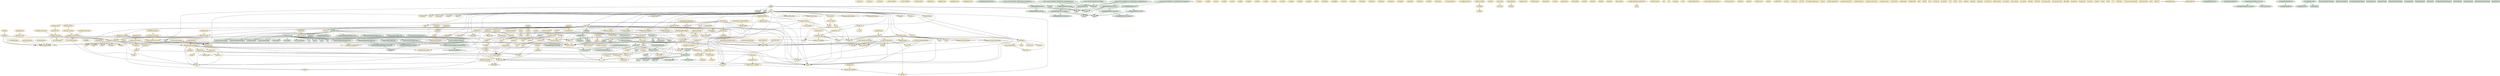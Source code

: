 digraph {
"__bswap_16" [type=functions, language=source, fillcolor="#FFF2CC", style=filled, shape=ellipse];
"__bswap_32" [type=functions, language=source, fillcolor="#FFF2CC", style=filled, shape=ellipse];
"__bswap_64" [type=functions, language=source, fillcolor="#FFF2CC", style=filled, shape=ellipse];
"__uint16_identity" [type=functions, language=source, fillcolor="#FFF2CC", style=filled, shape=ellipse];
"__uint32_identity" [type=functions, language=source, fillcolor="#FFF2CC", style=filled, shape=ellipse];
"__uint64_identity" [type=functions, language=source, fillcolor="#FFF2CC", style=filled, shape=ellipse];
"pgettext_aux" [type=functions, language=source, fillcolor="#FFF2CC", style=filled, shape=ellipse];
"npgettext_aux" [type=functions, language=source, fillcolor="#FFF2CC", style=filled, shape=ellipse];
"dcpgettext_expr" [type=functions, language=source, fillcolor="#FFF2CC", style=filled, shape=ellipse];
"dcnpgettext_expr" [type=functions, language=source, fillcolor="#FFF2CC", style=filled, shape=ellipse];
"__argmatch_die" [type=functions, language=source, fillcolor="#FFF2CC", style=filled, shape=ellipse];
"argmatch" [type=functions, language=source, fillcolor="#FFF2CC", style=filled, shape=ellipse];
"argmatch_exact" [type=functions, language=source, fillcolor="#FFF2CC", style=filled, shape=ellipse];
"argmatch_invalid" [type=functions, language=source, fillcolor="#FFF2CC", style=filled, shape=ellipse];
"argmatch_valid" [type=functions, language=source, fillcolor="#FFF2CC", style=filled, shape=ellipse];
"__xargmatch_internal" [type=functions, language=source, fillcolor="#FFF2CC", style=filled, shape=ellipse];
"argmatch_to_argument" [type=functions, language=source, fillcolor="#FFF2CC", style=filled, shape=ellipse];
"c_isalnum" [type=functions, language=source, fillcolor="#FFF2CC", style=filled, shape=ellipse];
"c_isalpha" [type=functions, language=source, fillcolor="#FFF2CC", style=filled, shape=ellipse];
"c_isascii" [type=functions, language=source, fillcolor="#FFF2CC", style=filled, shape=ellipse];
"c_isblank" [type=functions, language=source, fillcolor="#FFF2CC", style=filled, shape=ellipse];
"c_iscntrl" [type=functions, language=source, fillcolor="#FFF2CC", style=filled, shape=ellipse];
"c_isdigit" [type=functions, language=source, fillcolor="#FFF2CC", style=filled, shape=ellipse];
"c_isgraph" [type=functions, language=source, fillcolor="#FFF2CC", style=filled, shape=ellipse];
"c_islower" [type=functions, language=source, fillcolor="#FFF2CC", style=filled, shape=ellipse];
"c_isprint" [type=functions, language=source, fillcolor="#FFF2CC", style=filled, shape=ellipse];
"c_ispunct" [type=functions, language=source, fillcolor="#FFF2CC", style=filled, shape=ellipse];
"c_isspace" [type=functions, language=source, fillcolor="#FFF2CC", style=filled, shape=ellipse];
"c_isupper" [type=functions, language=source, fillcolor="#FFF2CC", style=filled, shape=ellipse];
"c_isxdigit" [type=functions, language=source, fillcolor="#FFF2CC", style=filled, shape=ellipse];
"c_tolower" [type=functions, language=source, fillcolor="#FFF2CC", style=filled, shape=ellipse];
"c_toupper" [type=functions, language=source, fillcolor="#FFF2CC", style=filled, shape=ellipse];
"c_strcasecmp" [type=functions, language=source, fillcolor="#FFF2CC", style=filled, shape=ellipse];
"mbszero" [type=functions, language=source, fillcolor="#FFF2CC", style=filled, shape=ellipse];
"btoc32" [type=functions, language=source, fillcolor="#FFF2CC", style=filled, shape=ellipse];
"c32isalnum" [type=functions, language=source, fillcolor="#FFF2CC", style=filled, shape=ellipse];
"c32isalpha" [type=functions, language=source, fillcolor="#FFF2CC", style=filled, shape=ellipse];
"c32iscntrl" [type=functions, language=source, fillcolor="#FFF2CC", style=filled, shape=ellipse];
"c32isdigit" [type=functions, language=source, fillcolor="#FFF2CC", style=filled, shape=ellipse];
"c32isgraph" [type=functions, language=source, fillcolor="#FFF2CC", style=filled, shape=ellipse];
"c32islower" [type=functions, language=source, fillcolor="#FFF2CC", style=filled, shape=ellipse];
"c32isprint" [type=functions, language=source, fillcolor="#FFF2CC", style=filled, shape=ellipse];
"c32ispunct" [type=functions, language=source, fillcolor="#FFF2CC", style=filled, shape=ellipse];
"c32isspace" [type=functions, language=source, fillcolor="#FFF2CC", style=filled, shape=ellipse];
"c32isupper" [type=functions, language=source, fillcolor="#FFF2CC", style=filled, shape=ellipse];
"c32isxdigit" [type=functions, language=source, fillcolor="#FFF2CC", style=filled, shape=ellipse];
"c32tolower" [type=functions, language=source, fillcolor="#FFF2CC", style=filled, shape=ellipse];
"c32width" [type=functions, language=source, fillcolor="#FFF2CC", style=filled, shape=ellipse];
"mbsrtoc32s" [type=functions, language=source, fillcolor="#FFF2CC", style=filled, shape=ellipse];
"c32_get_type_test" [type=functions, language=source, fillcolor="#FFF2CC", style=filled, shape=ellipse];
"c32_apply_type_test" [type=functions, language=source, fillcolor="#FFF2CC", style=filled, shape=ellipse];
"c32isblank" [type=functions, language=source, fillcolor="#FFF2CC", style=filled, shape=ellipse];
"close_stream" [type=functions, language=source, fillcolor="#FFF2CC", style=filled, shape=ellipse];
"close_stdout_set_file_name" [type=functions, language=source, fillcolor="#FFF2CC", style=filled, shape=ellipse];
"close_stdout_set_ignore_EPIPE" [type=functions, language=source, fillcolor="#FFF2CC", style=filled, shape=ellipse];
"close_stdout" [type=functions, language=source, fillcolor="#FFF2CC", style=filled, shape=ellipse];
"fdadvise" [type=functions, language=source, fillcolor="#FFF2CC", style=filled, shape=ellipse];
"fpurge" [type=functions, language=source, fillcolor="#FFF2CC", style=filled, shape=ellipse];
"protect_fd" [type=functions, language=source, fillcolor="#FFF2CC", style=filled, shape=ellipse];
"freopen_safer" [type=functions, language=source, fillcolor="#FFF2CC", style=filled, shape=ellipse];
"rpl_fseeko" [type=functions, language=source, fillcolor="#FFF2CC", style=filled, shape=ellipse];
"hard_locale" [type=functions, language=source, fillcolor="#FFF2CC", style=filled, shape=ellipse];
"_gl_alloc_nomem" [type=functions, language=source, fillcolor="#FFF2CC", style=filled, shape=ellipse];
"imalloc" [type=functions, language=source, fillcolor="#FFF2CC", style=filled, shape=ellipse];
"irealloc" [type=functions, language=source, fillcolor="#FFF2CC", style=filled, shape=ellipse];
"icalloc" [type=functions, language=source, fillcolor="#FFF2CC", style=filled, shape=ellipse];
"ireallocarray" [type=functions, language=source, fillcolor="#FFF2CC", style=filled, shape=ellipse];
"xnrealloc" [type=functions, language=source, fillcolor="#FFF2CC", style=filled, shape=ellipse];
"readlinebuffer" [type=functions, language=source, fillcolor="#FFF2CC", style=filled, shape=ellipse];
"readlinebuffer_delim" [type=functions, language=source, fillcolor="#FFF2CC", style=filled, shape=ellipse];
"freebuffer" [type=functions, language=source, fillcolor="#FFF2CC", style=filled, shape=ellipse];
"locale_charset" [type=functions, language=source, fillcolor="#FFF2CC", style=filled, shape=ellipse];
"rpl_mbrtoc32" [type=functions, language=source, fillcolor="#FFF2CC", style=filled, shape=ellipse];
"mcel_err" [type=functions, language=source, fillcolor="#FFF2CC", style=filled, shape=ellipse];
"mcel_cmp" [type=functions, language=source, fillcolor="#FFF2CC", style=filled, shape=ellipse];
"mcel_tocmp" [type=functions, language=source, fillcolor="#FFF2CC", style=filled, shape=ellipse];
"mcel_isbasic" [type=functions, language=source, fillcolor="#FFF2CC", style=filled, shape=ellipse];
"mcel_scant" [type=functions, language=source, fillcolor="#FFF2CC", style=filled, shape=ellipse];
"mcel_scanz" [type=functions, language=source, fillcolor="#FFF2CC", style=filled, shape=ellipse];
"memcasecmp" [type=functions, language=source, fillcolor="#FFF2CC", style=filled, shape=ellipse];
"posix2_version" [type=functions, language=source, fillcolor="#FFF2CC", style=filled, shape=ellipse];
"set_program_name" [type=functions, language=source, fillcolor="#FFF2CC", style=filled, shape=ellipse];
"proper_name_lite" [type=functions, language=source, fillcolor="#FFF2CC", style=filled, shape=ellipse];
"clone_quoting_options" [type=functions, language=source, fillcolor="#FFF2CC", style=filled, shape=ellipse];
"get_quoting_style" [type=functions, language=source, fillcolor="#FFF2CC", style=filled, shape=ellipse];
"set_quoting_style" [type=functions, language=source, fillcolor="#FFF2CC", style=filled, shape=ellipse];
"set_char_quoting" [type=functions, language=source, fillcolor="#FFF2CC", style=filled, shape=ellipse];
"set_quoting_flags" [type=functions, language=source, fillcolor="#FFF2CC", style=filled, shape=ellipse];
"set_custom_quoting" [type=functions, language=source, fillcolor="#FFF2CC", style=filled, shape=ellipse];
"quoting_options_from_style" [type=functions, language=source, fillcolor="#FFF2CC", style=filled, shape=ellipse];
"gettext_quote" [type=functions, language=source, fillcolor="#FFF2CC", style=filled, shape=ellipse];
"quotearg_buffer_restyled" [type=functions, language=source, fillcolor="#FFF2CC", style=filled, shape=ellipse];
"quotearg_buffer" [type=functions, language=source, fillcolor="#FFF2CC", style=filled, shape=ellipse];
"quotearg_alloc" [type=functions, language=source, fillcolor="#FFF2CC", style=filled, shape=ellipse];
"quotearg_alloc_mem" [type=functions, language=source, fillcolor="#FFF2CC", style=filled, shape=ellipse];
"quotearg_free" [type=functions, language=source, fillcolor="#FFF2CC", style=filled, shape=ellipse];
"quotearg_n_options" [type=functions, language=source, fillcolor="#FFF2CC", style=filled, shape=ellipse];
"quotearg_n" [type=functions, language=source, fillcolor="#FFF2CC", style=filled, shape=ellipse];
"quotearg_n_mem" [type=functions, language=source, fillcolor="#FFF2CC", style=filled, shape=ellipse];
"quotearg" [type=functions, language=source, fillcolor="#FFF2CC", style=filled, shape=ellipse];
"quotearg_mem" [type=functions, language=source, fillcolor="#FFF2CC", style=filled, shape=ellipse];
"quotearg_n_style" [type=functions, language=source, fillcolor="#FFF2CC", style=filled, shape=ellipse];
"quotearg_n_style_mem" [type=functions, language=source, fillcolor="#FFF2CC", style=filled, shape=ellipse];
"quotearg_style" [type=functions, language=source, fillcolor="#FFF2CC", style=filled, shape=ellipse];
"quotearg_style_mem" [type=functions, language=source, fillcolor="#FFF2CC", style=filled, shape=ellipse];
"quotearg_char_mem" [type=functions, language=source, fillcolor="#FFF2CC", style=filled, shape=ellipse];
"quotearg_char" [type=functions, language=source, fillcolor="#FFF2CC", style=filled, shape=ellipse];
"quotearg_colon" [type=functions, language=source, fillcolor="#FFF2CC", style=filled, shape=ellipse];
"quotearg_colon_mem" [type=functions, language=source, fillcolor="#FFF2CC", style=filled, shape=ellipse];
"quotearg_n_style_colon" [type=functions, language=source, fillcolor="#FFF2CC", style=filled, shape=ellipse];
"quotearg_n_custom" [type=functions, language=source, fillcolor="#FFF2CC", style=filled, shape=ellipse];
"quotearg_n_custom_mem" [type=functions, language=source, fillcolor="#FFF2CC", style=filled, shape=ellipse];
"quotearg_custom" [type=functions, language=source, fillcolor="#FFF2CC", style=filled, shape=ellipse];
"quotearg_custom_mem" [type=functions, language=source, fillcolor="#FFF2CC", style=filled, shape=ellipse];
"quote_n_mem" [type=functions, language=source, fillcolor="#FFF2CC", style=filled, shape=ellipse];
"quote_mem" [type=functions, language=source, fillcolor="#FFF2CC", style=filled, shape=ellipse];
"quote_n" [type=functions, language=source, fillcolor="#FFF2CC", style=filled, shape=ellipse];
"quote" [type=functions, language=source, fillcolor="#FFF2CC", style=filled, shape=ellipse];
"setlocale_null_unlocked" [type=functions, language=source, fillcolor="#FFF2CC", style=filled, shape=ellipse];
"setlocale_null_r_unlocked" [type=functions, language=source, fillcolor="#FFF2CC", style=filled, shape=ellipse];
"setlocale_null_r" [type=functions, language=source, fillcolor="#FFF2CC", style=filled, shape=ellipse];
"setlocale_null" [type=functions, language=source, fillcolor="#FFF2CC", style=filled, shape=ellipse];
"mcel_ch" [type=functions, language=target, fillcolor="#D5E8D4", style=filled, shape=ellipse];
"mcel_scan" [type=functions, language=target, fillcolor="#D5E8D4", style=filled, shape=ellipse];
"skip_str_matching" [type=functions, language=source, fillcolor="#FFF2CC", style=filled, shape=ellipse];
"initialize_exit_failure" [type=functions, language=source, fillcolor="#FFF2CC", style=filled, shape=ellipse];
"make_timespec" [type=functions, language=source, fillcolor="#FFF2CC", style=filled, shape=ellipse];
"timespec_cmp" [type=functions, language=source, fillcolor="#FFF2CC", style=filled, shape=ellipse];
"timespec_sign" [type=functions, language=source, fillcolor="#FFF2CC", style=filled, shape=ellipse];
"timespectod" [type=functions, language=source, fillcolor="#FFF2CC", style=filled, shape=ellipse];
"to_uchar" [type=functions, language=source, fillcolor="#FFF2CC", style=filled, shape=ellipse];
"select_plural" [type=functions, language=source, fillcolor="#FFF2CC", style=filled, shape=ellipse];
"psame_inode" [type=functions, language=source, fillcolor="#FFF2CC", style=filled, shape=ellipse];
"chownat" [type=functions, language=source, fillcolor="#FFF2CC", style=filled, shape=ellipse];
"lchownat" [type=functions, language=source, fillcolor="#FFF2CC", style=filled, shape=ellipse];
"chmodat" [type=functions, language=source, fillcolor="#FFF2CC", style=filled, shape=ellipse];
"lchmodat" [type=functions, language=source, fillcolor="#FFF2CC", style=filled, shape=ellipse];
"dot_or_dotdot" [type=functions, language=source, fillcolor="#FFF2CC", style=filled, shape=ellipse];
"readdir_ignoring_dot_and_dotdot" [type=functions, language=source, fillcolor="#FFF2CC", style=filled, shape=ellipse];
"directory_status" [type=functions, language=source, fillcolor="#FFF2CC", style=filled, shape=ellipse];
"gcd" [type=functions, language=source, fillcolor="#FFF2CC", style=filled, shape=ellipse];
"lcm" [type=functions, language=source, fillcolor="#FFF2CC", style=filled, shape=ellipse];
"ptr_align" [type=functions, language=source, fillcolor="#FFF2CC", style=filled, shape=ellipse];
"is_nul" [type=functions, language=source, fillcolor="#FFF2CC", style=filled, shape=ellipse];
"emit_stdin_note" [type=functions, language=source, fillcolor="#FFF2CC", style=filled, shape=ellipse];
"emit_mandatory_arg_note" [type=functions, language=source, fillcolor="#FFF2CC", style=filled, shape=ellipse];
"emit_size_note" [type=functions, language=source, fillcolor="#FFF2CC", style=filled, shape=ellipse];
"emit_blocksize_note" [type=functions, language=source, fillcolor="#FFF2CC", style=filled, shape=ellipse];
"emit_update_parameters_note" [type=functions, language=source, fillcolor="#FFF2CC", style=filled, shape=ellipse];
"emit_backup_suffix_note" [type=functions, language=source, fillcolor="#FFF2CC", style=filled, shape=ellipse];
"emit_symlink_recurse_options" [type=functions, language=source, fillcolor="#FFF2CC", style=filled, shape=ellipse];
"emit_exec_status" [type=functions, language=source, fillcolor="#FFF2CC", style=filled, shape=ellipse];
"emit_ancillary_info" [type=functions, language=source, fillcolor="#FFF2CC", style=filled, shape=ellipse];
"timetostr" [type=functions, language=source, fillcolor="#FFF2CC", style=filled, shape=ellipse];
"bad_cast" [type=functions, language=source, fillcolor="#FFF2CC", style=filled, shape=ellipse];
"usable_st_size" [type=functions, language=source, fillcolor="#FFF2CC", style=filled, shape=ellipse];
"write_error" [type=functions, language=source, fillcolor="#FFF2CC", style=filled, shape=ellipse];
"stzncpy" [type=functions, language=source, fillcolor="#FFF2CC", style=filled, shape=ellipse];
"is_ENOTSUP" [type=functions, language=source, fillcolor="#FFF2CC", style=filled, shape=ellipse];
"skip_buf_matching" [type=functions, language=target, fillcolor="#D5E8D4", style=filled, shape=ellipse];
"swap_lines" [type=functions, language=source, fillcolor="#FFF2CC", style=filled, shape=ellipse];
"usage" [type=functions, language=source, fillcolor="#FFF2CC", style=filled, shape=ellipse];
"strict_posix2" [type=functions, language=source, fillcolor="#FFF2CC", style=filled, shape=ellipse];
"size_opt" [type=functions, language=source, fillcolor="#FFF2CC", style=filled, shape=ellipse];
"newline_or_blank" [type=functions, language=source, fillcolor="#FFF2CC", style=filled, shape=ellipse];
"find_field" [type=functions, language=source, fillcolor="#FFF2CC", style=filled, shape=ellipse];
"different" [type=functions, language=source, fillcolor="#FFF2CC", style=filled, shape=ellipse];
"check_file" [type=functions, language=source, fillcolor="#FFF2CC", style=filled, shape=ellipse];
"main_0" [type=functions, language=source, fillcolor="#FFF2CC", style=filled, shape=ellipse];
"version_etc_arn" [type=functions, language=source, fillcolor="#FFF2CC", style=filled, shape=ellipse];
"version_etc_ar" [type=functions, language=source, fillcolor="#FFF2CC", style=filled, shape=ellipse];
"version_etc_va" [type=functions, language=source, fillcolor="#FFF2CC", style=filled, shape=ellipse];
"version_etc" [type=functions, language=source, fillcolor="#FFF2CC", style=filled, shape=ellipse];
"emit_bug_reporting_address" [type=functions, language=source, fillcolor="#FFF2CC", style=filled, shape=ellipse];
"xalloc_die" [type=functions, language=source, fillcolor="#FFF2CC", style=filled, shape=ellipse];
"check_nonnull" [type=functions, language=source, fillcolor="#FFF2CC", style=filled, shape=ellipse];
"xmalloc" [type=functions, language=source, fillcolor="#FFF2CC", style=filled, shape=ellipse];
"ximalloc" [type=functions, language=source, fillcolor="#FFF2CC", style=filled, shape=ellipse];
"xcharalloc" [type=functions, language=source, fillcolor="#FFF2CC", style=filled, shape=ellipse];
"xrealloc" [type=functions, language=source, fillcolor="#FFF2CC", style=filled, shape=ellipse];
"xirealloc" [type=functions, language=source, fillcolor="#FFF2CC", style=filled, shape=ellipse];
"xreallocarray" [type=functions, language=source, fillcolor="#FFF2CC", style=filled, shape=ellipse];
"xireallocarray" [type=functions, language=source, fillcolor="#FFF2CC", style=filled, shape=ellipse];
"xnmalloc" [type=functions, language=source, fillcolor="#FFF2CC", style=filled, shape=ellipse];
"xinmalloc" [type=functions, language=source, fillcolor="#FFF2CC", style=filled, shape=ellipse];
"x2realloc" [type=functions, language=source, fillcolor="#FFF2CC", style=filled, shape=ellipse];
"x2nrealloc" [type=functions, language=source, fillcolor="#FFF2CC", style=filled, shape=ellipse];
"xpalloc" [type=functions, language=source, fillcolor="#FFF2CC", style=filled, shape=ellipse];
"xzalloc" [type=functions, language=source, fillcolor="#FFF2CC", style=filled, shape=ellipse];
"xizalloc" [type=functions, language=source, fillcolor="#FFF2CC", style=filled, shape=ellipse];
"xcalloc" [type=functions, language=source, fillcolor="#FFF2CC", style=filled, shape=ellipse];
"xicalloc" [type=functions, language=source, fillcolor="#FFF2CC", style=filled, shape=ellipse];
"xmemdup" [type=functions, language=source, fillcolor="#FFF2CC", style=filled, shape=ellipse];
"ximemdup" [type=functions, language=source, fillcolor="#FFF2CC", style=filled, shape=ellipse];
"ximemdup0" [type=functions, language=source, fillcolor="#FFF2CC", style=filled, shape=ellipse];
"xstrdup" [type=functions, language=source, fillcolor="#FFF2CC", style=filled, shape=ellipse];
"bkm_scale" [type=functions, language=source, fillcolor="#FFF2CC", style=filled, shape=ellipse];
"bkm_scale_by_power" [type=functions, language=source, fillcolor="#FFF2CC", style=filled, shape=ellipse];
"xstrtoimax" [type=functions, language=source, fillcolor="#FFF2CC", style=filled, shape=ellipse];
"" [type=structs, language=source, fillcolor="#FFF2CC", style=filled, shape=box];
"_G_fpos_t" [type=structs, language=source, fillcolor="#FFF2CC", style=filled, shape=box];
"_G_fpos64_t" [type=structs, language=source, fillcolor="#FFF2CC", style=filled, shape=box];
"_IO_FILE" [type=structs, language=source, fillcolor="#FFF2CC", style=filled, shape=box];
"_IO_cookie_io_functions_t" [type=structs, language=source, fillcolor="#FFF2CC", style=filled, shape=box];
"timeval" [type=structs, language=source, fillcolor="#FFF2CC", style=filled, shape=box];
"timespec" [type=structs, language=source, fillcolor="#FFF2CC", style=filled, shape=box];
"__pthread_internal_list" [type=structs, language=source, fillcolor="#FFF2CC", style=filled, shape=box];
"__pthread_internal_slist" [type=structs, language=source, fillcolor="#FFF2CC", style=filled, shape=box];
"__pthread_mutex_s" [type=structs, language=source, fillcolor="#FFF2CC", style=filled, shape=box];
"__pthread_rwlock_arch_t" [type=structs, language=source, fillcolor="#FFF2CC", style=filled, shape=box];
"__pthread_cond_s" [type=structs, language=source, fillcolor="#FFF2CC", style=filled, shape=box];
"__locale_struct" [type=structs, language=source, fillcolor="#FFF2CC", style=filled, shape=box];
"random_data" [type=structs, language=source, fillcolor="#FFF2CC", style=filled, shape=box];
"drand48_data" [type=structs, language=source, fillcolor="#FFF2CC", style=filled, shape=box];
"flock" [type=structs, language=source, fillcolor="#FFF2CC", style=filled, shape=box];
"flock64" [type=structs, language=source, fillcolor="#FFF2CC", style=filled, shape=box];
"iovec" [type=structs, language=source, fillcolor="#FFF2CC", style=filled, shape=box];
"f_owner_ex" [type=structs, language=source, fillcolor="#FFF2CC", style=filled, shape=box];
"file_handle" [type=structs, language=source, fillcolor="#FFF2CC", style=filled, shape=box];
"stat" [type=structs, language=source, fillcolor="#FFF2CC", style=filled, shape=box];
"stat64" [type=structs, language=source, fillcolor="#FFF2CC", style=filled, shape=box];
"lconv" [type=structs, language=source, fillcolor="#FFF2CC", style=filled, shape=box];
"linebuffer" [type=structs, language=source, fillcolor="#FFF2CC", style=filled, shape=box];
"sigevent" [type=structs, language=source, fillcolor="#FFF2CC", style=filled, shape=box];
"sigaction" [type=structs, language=source, fillcolor="#FFF2CC", style=filled, shape=box];
"sigcontext" [type=structs, language=source, fillcolor="#FFF2CC", style=filled, shape=box];
"_aarch64_ctx" [type=structs, language=source, fillcolor="#FFF2CC", style=filled, shape=box];
"fpsimd_context" [type=structs, language=source, fillcolor="#FFF2CC", style=filled, shape=box];
"esr_context" [type=structs, language=source, fillcolor="#FFF2CC", style=filled, shape=box];
"extra_context" [type=structs, language=source, fillcolor="#FFF2CC", style=filled, shape=box];
"sve_context" [type=structs, language=source, fillcolor="#FFF2CC", style=filled, shape=box];
"timezone" [type=structs, language=source, fillcolor="#FFF2CC", style=filled, shape=box];
"itimerval" [type=structs, language=source, fillcolor="#FFF2CC", style=filled, shape=box];
"user_regs_struct" [type=structs, language=source, fillcolor="#FFF2CC", style=filled, shape=box];
"user_fpsimd_struct" [type=structs, language=source, fillcolor="#FFF2CC", style=filled, shape=box];
"elf_siginfo" [type=structs, language=source, fillcolor="#FFF2CC", style=filled, shape=box];
"elf_prstatus" [type=structs, language=source, fillcolor="#FFF2CC", style=filled, shape=box];
"elf_prpsinfo" [type=structs, language=source, fillcolor="#FFF2CC", style=filled, shape=box];
"ucontext_t" [type=structs, language=source, fillcolor="#FFF2CC", style=filled, shape=box];
"sigstack" [type=structs, language=source, fillcolor="#FFF2CC", style=filled, shape=box];
"quoting_options" [type=structs, language=source, fillcolor="#FFF2CC", style=filled, shape=box];
"slotvec" [type=globals, language=source, fillcolor="#FFF2CC", style=filled, shape=diamond];
"option" [type=structs, language=source, fillcolor="#FFF2CC", style=filled, shape=box];
"timex" [type=structs, language=source, fillcolor="#FFF2CC", style=filled, shape=box];
"tm" [type=structs, language=source, fillcolor="#FFF2CC", style=filled, shape=box];
"itimerspec" [type=structs, language=source, fillcolor="#FFF2CC", style=filled, shape=box];
"__time_t_must_be_integral" [type=structs, language=source, fillcolor="#FFF2CC", style=filled, shape=box];
"statx_timestamp" [type=structs, language=source, fillcolor="#FFF2CC", style=filled, shape=box];
"statx" [type=structs, language=source, fillcolor="#FFF2CC", style=filled, shape=box];
"dirent" [type=structs, language=source, fillcolor="#FFF2CC", style=filled, shape=box];
"dirent64" [type=structs, language=source, fillcolor="#FFF2CC", style=filled, shape=box];
"infomap" [type=structs, language=source, fillcolor="#FFF2CC", style=filled, shape=box];
"argmatch_die" [type=globals, language=source, fillcolor="#FFF2CC", style=filled, shape=diamond];
"file_name" [type=globals, language=source, fillcolor="#FFF2CC", style=filled, shape=diamond];
"ignore_EPIPE" [type=globals, language=source, fillcolor="#FFF2CC", style=filled, shape=diamond];
"exit_failure" [type=globals, language=source, fillcolor="#FFF2CC", style=filled, shape=diamond];
"internal_state" [type=globals, language=source, fillcolor="#FFF2CC", style=filled, shape=diamond];
"program_name" [type=globals, language=source, fillcolor="#FFF2CC", style=filled, shape=diamond];
"quoting_style_args" [type=globals, language=source, fillcolor="#FFF2CC", style=filled, shape=diamond];
"quoting_style_vals" [type=globals, language=source, fillcolor="#FFF2CC", style=filled, shape=diamond];
"default_quoting_options" [type=globals, language=source, fillcolor="#FFF2CC", style=filled, shape=diamond];
"slot0" [type=globals, language=source, fillcolor="#FFF2CC", style=filled, shape=diamond];
"nslots" [type=globals, language=source, fillcolor="#FFF2CC", style=filled, shape=diamond];
"slotvec0" [type=globals, language=source, fillcolor="#FFF2CC", style=filled, shape=diamond];
"quote_quoting_options" [type=globals, language=source, fillcolor="#FFF2CC", style=filled, shape=diamond];
"skip_fields" [type=globals, language=source, fillcolor="#FFF2CC", style=filled, shape=diamond];
"skip_chars" [type=globals, language=source, fillcolor="#FFF2CC", style=filled, shape=diamond];
"check_chars" [type=globals, language=source, fillcolor="#FFF2CC", style=filled, shape=diamond];
"count_occurrences" [type=globals, language=source, fillcolor="#FFF2CC", style=filled, shape=diamond];
"output_unique" [type=globals, language=source, fillcolor="#FFF2CC", style=filled, shape=diamond];
"output_first_repeated" [type=globals, language=source, fillcolor="#FFF2CC", style=filled, shape=diamond];
"output_later_repeated" [type=globals, language=source, fillcolor="#FFF2CC", style=filled, shape=diamond];
"ignore_case" [type=globals, language=source, fillcolor="#FFF2CC", style=filled, shape=diamond];
"delimit_method_string" [type=globals, language=source, fillcolor="#FFF2CC", style=filled, shape=diamond];
"delimit_method_map" [type=globals, language=source, fillcolor="#FFF2CC", style=filled, shape=diamond];
"delimit_groups" [type=globals, language=source, fillcolor="#FFF2CC", style=filled, shape=diamond];
"grouping_method_string" [type=globals, language=source, fillcolor="#FFF2CC", style=filled, shape=diamond];
"grouping_method_map" [type=globals, language=source, fillcolor="#FFF2CC", style=filled, shape=diamond];
"grouping" [type=globals, language=source, fillcolor="#FFF2CC", style=filled, shape=diamond];
"longopts" [type=globals, language=source, fillcolor="#FFF2CC", style=filled, shape=diamond];
"version_etc_copyright" [type=globals, language=source, fillcolor="#FFF2CC", style=filled, shape=diamond];
"Version" [type=globals, language=source, fillcolor="#FFF2CC", style=filled, shape=diamond];
"__BindgenBitfieldUnit::extract_bit" [type=functions, language=target, fillcolor="#D5E8D4", style=filled, shape=ellipse];
"skip_buf_matching_rust" [type=functions, language=target, fillcolor="#D5E8D4", style=filled, shape=ellipse];
"writeline" [type=functions, language=target, fillcolor="#D5E8D4", style=filled, shape=ellipse];
"OutputFirstRepeatedWrapper::get" [type=functions, language=target, fillcolor="#D5E8D4", style=filled, shape=ellipse];
"__BindgenBitfieldUnit::new" [type=functions, language=target, fillcolor="#D5E8D4", style=filled, shape=ellipse];
"__BindgenBitfieldUnit::change_bit" [type=functions, language=target, fillcolor="#D5E8D4", style=filled, shape=ellipse];
"__IncompleteArrayField::fmt" [type=functions, language=target, fillcolor="#D5E8D4", style=filled, shape=ellipse];
"LinebufferWrapper::get_buffer" [type=functions, language=target, fillcolor="#D5E8D4", style=filled, shape=ellipse];
"__BindgenBitfieldUnit::raw_get" [type=functions, language=target, fillcolor="#D5E8D4", style=filled, shape=ellipse];
"__IncompleteArrayField::as_mut_slice" [type=functions, language=target, fillcolor="#D5E8D4", style=filled, shape=ellipse];
"rpl_fclose" [type=functions, language=target, fillcolor="#D5E8D4", style=filled, shape=ellipse];
"__BindgenBitfieldUnit::set_bit" [type=functions, language=target, fillcolor="#D5E8D4", style=filled, shape=ellipse];
"__BindgenBitfieldUnit::raw_set" [type=functions, language=target, fillcolor="#D5E8D4", style=filled, shape=ellipse];
"main" [type=functions, language=target, fillcolor="#D5E8D4", style=filled, shape=ellipse];
"__IncompleteArrayField::new" [type=functions, language=target, fillcolor="#D5E8D4", style=filled, shape=ellipse];
"__BindgenOpaqueArray::default" [type=functions, language=target, fillcolor="#D5E8D4", style=filled, shape=ellipse];
"CountOccurrencesWrapper::get" [type=functions, language=target, fillcolor="#D5E8D4", style=filled, shape=ellipse];
"OutputLaterRepeatedWrapper::new" [type=functions, language=target, fillcolor="#D5E8D4", style=filled, shape=ellipse];
"initbuffer_rust" [type=functions, language=target, fillcolor="#D5E8D4", style=filled, shape=ellipse];
"CountOccurrencesWrapper::new" [type=functions, language=target, fillcolor="#D5E8D4", style=filled, shape=ellipse];
"OutputFirstRepeatedWrapper::new" [type=functions, language=target, fillcolor="#D5E8D4", style=filled, shape=ellipse];
"writeline_rust" [type=functions, language=target, fillcolor="#D5E8D4", style=filled, shape=ellipse];
"QuotingOptions::clone" [type=functions, language=target, fillcolor="#D5E8D4", style=filled, shape=ellipse];
"__IncompleteArrayField::as_slice" [type=functions, language=target, fillcolor="#D5E8D4", style=filled, shape=ellipse];
"__BindgenBitfieldUnit::raw_get_bit" [type=functions, language=target, fillcolor="#D5E8D4", style=filled, shape=ellipse];
"OutputLaterRepeatedWrapper::get_global" [type=functions, language=target, fillcolor="#D5E8D4", style=filled, shape=ellipse];
"__time_t_must_be_integral::set___floating_time_t_unsupported_raw" [type=functions, language=target, fillcolor="#D5E8D4", style=filled, shape=ellipse];
"__time_t_must_be_integral::new_bitfield_1" [type=functions, language=target, fillcolor="#D5E8D4", style=filled, shape=ellipse];
"__BindgenBitfieldUnit::raw_set_bit" [type=functions, language=target, fillcolor="#D5E8D4", style=filled, shape=ellipse];
"OutputUniqueWrapper::new" [type=functions, language=target, fillcolor="#D5E8D4", style=filled, shape=ellipse];
"LinebufferWrapper::new" [type=functions, language=target, fillcolor="#D5E8D4", style=filled, shape=ellipse];
"__IncompleteArrayField::as_mut_ptr" [type=functions, language=target, fillcolor="#D5E8D4", style=filled, shape=ellipse];
"__time_t_must_be_integral::__floating_time_t_unsupported" [type=functions, language=target, fillcolor="#D5E8D4", style=filled, shape=ellipse];
"fadvise" [type=functions, language=target, fillcolor="#D5E8D4", style=filled, shape=ellipse];
"OutputUniqueWrapper::get_global" [type=functions, language=target, fillcolor="#D5E8D4", style=filled, shape=ellipse];
"write_error_rust" [type=functions, language=target, fillcolor="#D5E8D4", style=filled, shape=ellipse];
"__time_t_must_be_integral::set___floating_time_t_unsupported" [type=functions, language=target, fillcolor="#D5E8D4", style=filled, shape=ellipse];
"__BindgenBitfieldUnit::set" [type=functions, language=target, fillcolor="#D5E8D4", style=filled, shape=ellipse];
"initbuffer" [type=functions, language=target, fillcolor="#D5E8D4", style=filled, shape=ellipse];
"mcel_scan_rust" [type=functions, language=target, fillcolor="#D5E8D4", style=filled, shape=ellipse];
"CountOccurrencesWrapper::get_global_value" [type=functions, language=target, fillcolor="#D5E8D4", style=filled, shape=ellipse];
"mcel_ch_rust" [type=functions, language=target, fillcolor="#D5E8D4", style=filled, shape=ellipse];
"__BindgenBitfieldUnit::get" [type=functions, language=target, fillcolor="#D5E8D4", style=filled, shape=ellipse];
"OutputLaterRepeatedWrapper::get" [type=functions, language=target, fillcolor="#D5E8D4", style=filled, shape=ellipse];
"__time_t_must_be_integral::__floating_time_t_unsupported_raw" [type=functions, language=target, fillcolor="#D5E8D4", style=filled, shape=ellipse];
"QuotingStyle::clone" [type=functions, language=target, fillcolor="#D5E8D4", style=filled, shape=ellipse];
"OutputUniqueWrapper::get" [type=functions, language=target, fillcolor="#D5E8D4", style=filled, shape=ellipse];
"__BindgenBitfieldUnit::get_bit" [type=functions, language=target, fillcolor="#D5E8D4", style=filled, shape=ellipse];
"__IncompleteArrayField::as_ptr" [type=functions, language=target, fillcolor="#D5E8D4", style=filled, shape=ellipse];
"QuoteQuotingOptionsWrapper" [type=structs, language=target, fillcolor="#D5E8D4", style=filled, shape=box];
"Linebuffer" [type=structs, language=target, fillcolor="#D5E8D4", style=filled, shape=box];
"DelimitGroupsWrapper" [type=structs, language=target, fillcolor="#D5E8D4", style=filled, shape=box];
"GroupingMethodMapWrapper" [type=structs, language=target, fillcolor="#D5E8D4", style=filled, shape=box];
"GroupingWrapper" [type=structs, language=target, fillcolor="#D5E8D4", style=filled, shape=box];
"QuotingOptions" [type=structs, language=target, fillcolor="#D5E8D4", style=filled, shape=box];
"LongoptsWrapper" [type=structs, language=target, fillcolor="#D5E8D4", style=filled, shape=box];
"DelimitMethodMapWrapper" [type=structs, language=target, fillcolor="#D5E8D4", style=filled, shape=box];
"OutputUniqueWrapper" [type=structs, language=target, fillcolor="#D5E8D4", style=filled, shape=box];
"GroupingMethod" [type=structs, language=target, fillcolor="#D5E8D4", style=filled, shape=box];
"OutputLaterRepeatedWrapper" [type=structs, language=target, fillcolor="#D5E8D4", style=filled, shape=box];
"SkipFieldsWrapper" [type=structs, language=target, fillcolor="#D5E8D4", style=filled, shape=box];
"QuotingStyle" [type=structs, language=target, fillcolor="#D5E8D4", style=filled, shape=box];
"CountOccurrencesWrapper" [type=structs, language=target, fillcolor="#D5E8D4", style=filled, shape=box];
"OutputFirstRepeatedWrapper" [type=structs, language=target, fillcolor="#D5E8D4", style=filled, shape=box];
"GroupingMethodStringWrapper" [type=structs, language=target, fillcolor="#D5E8D4", style=filled, shape=box];
"VersionWrapper" [type=structs, language=target, fillcolor="#D5E8D4", style=filled, shape=box];
"GetoptLongOption" [type=structs, language=target, fillcolor="#D5E8D4", style=filled, shape=box];
"LineBuf" [type=structs, language=target, fillcolor="#D5E8D4", style=filled, shape=box];
"DelimitMethodStringWrapper" [type=structs, language=target, fillcolor="#D5E8D4", style=filled, shape=box];
"LinebufferWrapper" [type=structs, language=target, fillcolor="#D5E8D4", style=filled, shape=box];
"DelimitMethod" [type=structs, language=target, fillcolor="#D5E8D4", style=filled, shape=box];
"COUNT_OCCURRENCES" [type=globals, language=target, fillcolor="#D5E8D4", style=filled, shape=diamond];
"GLOBAL" [type=globals, language=target, fillcolor="#D5E8D4", style=filled, shape=diamond];
"strlen" [type=functions, language=source, fillcolor="#FFF2CC", style=filled, shape=ellipse];
"strncmp" [type=functions, language=source, fillcolor="#FFF2CC", style=filled, shape=ellipse];
"memcmp" [type=functions, language=source, fillcolor="#FFF2CC", style=filled, shape=ellipse];
"strcmp" [type=functions, language=source, fillcolor="#FFF2CC", style=filled, shape=ellipse];
"gettext" [type=functions, language=source, fillcolor="#FFF2CC", style=filled, shape=ellipse];
"error" [type=functions, language=source, fillcolor="#FFF2CC", style=filled, shape=ellipse];
"fputs_unlocked" [type=functions, language=source, fillcolor="#FFF2CC", style=filled, shape=ellipse];
"fprintf" [type=functions, language=source, fillcolor="#FFF2CC", style=filled, shape=ellipse];
"putc_unlocked" [type=functions, language=source, fillcolor="#FFF2CC", style=filled, shape=ellipse];
"stderr" [type=globals, language=source, fillcolor="#FFF2CC", style=filled, shape=diamond];
"iswblank" [type=functions, language=source, fillcolor="#FFF2CC", style=filled, shape=ellipse];
"__fpending" [type=functions, language=source, fillcolor="#FFF2CC", style=filled, shape=ellipse];
"ferror_unlocked" [type=functions, language=source, fillcolor="#FFF2CC", style=filled, shape=ellipse];
"__errno_location" [type=functions, language=source, fillcolor="#FFF2CC", style=filled, shape=ellipse];
"_exit" [type=functions, language=source, fillcolor="#FFF2CC", style=filled, shape=ellipse];
"stdout" [type=globals, language=source, fillcolor="#FFF2CC", style=filled, shape=diamond];
"posix_fadvise" [type=functions, language=source, fillcolor="#FFF2CC", style=filled, shape=ellipse];
"__fpurge" [type=functions, language=source, fillcolor="#FFF2CC", style=filled, shape=ellipse];
"open" [type=functions, language=source, fillcolor="#FFF2CC", style=filled, shape=ellipse];
"close" [type=functions, language=source, fillcolor="#FFF2CC", style=filled, shape=ellipse];
"fileno" [type=functions, language=source, fillcolor="#FFF2CC", style=filled, shape=ellipse];
"dup2" [type=functions, language=source, fillcolor="#FFF2CC", style=filled, shape=ellipse];
"freopen" [type=functions, language=source, fillcolor="#FFF2CC", style=filled, shape=ellipse];
"lseek" [type=functions, language=source, fillcolor="#FFF2CC", style=filled, shape=ellipse];
"fseeko" [type=functions, language=source, fillcolor="#FFF2CC", style=filled, shape=ellipse];
"malloc" [type=functions, language=source, fillcolor="#FFF2CC", style=filled, shape=ellipse];
"realloc" [type=functions, language=source, fillcolor="#FFF2CC", style=filled, shape=ellipse];
"calloc" [type=functions, language=source, fillcolor="#FFF2CC", style=filled, shape=ellipse];
"reallocarray" [type=functions, language=source, fillcolor="#FFF2CC", style=filled, shape=ellipse];
"feof_unlocked" [type=functions, language=source, fillcolor="#FFF2CC", style=filled, shape=ellipse];
"getc_unlocked" [type=functions, language=source, fillcolor="#FFF2CC", style=filled, shape=ellipse];
"free" [type=functions, language=source, fillcolor="#FFF2CC", style=filled, shape=ellipse];
"nl_langinfo" [type=functions, language=source, fillcolor="#FFF2CC", style=filled, shape=ellipse];
"mbrtoc32" [type=functions, language=source, fillcolor="#FFF2CC", style=filled, shape=ellipse];
"mbsinit" [type=functions, language=source, fillcolor="#FFF2CC", style=filled, shape=ellipse];
"abort" [type=functions, language=source, fillcolor="#FFF2CC", style=filled, shape=ellipse];
"toupper" [type=functions, language=source, fillcolor="#FFF2CC", style=filled, shape=ellipse];
"getenv" [type=functions, language=source, fillcolor="#FFF2CC", style=filled, shape=ellipse];
"strtol" [type=functions, language=source, fillcolor="#FFF2CC", style=filled, shape=ellipse];
"fputs" [type=functions, language=source, fillcolor="#FFF2CC", style=filled, shape=ellipse];
"strrchr" [type=functions, language=source, fillcolor="#FFF2CC", style=filled, shape=ellipse];
"program_invocation_name" [type=globals, language=source, fillcolor="#FFF2CC", style=filled, shape=diamond];
"program_invocation_short_name" [type=globals, language=source, fillcolor="#FFF2CC", style=filled, shape=diamond];
"__ctype_get_mb_cur_max" [type=functions, language=source, fillcolor="#FFF2CC", style=filled, shape=ellipse];
"__ctype_b_loc" [type=functions, language=source, fillcolor="#FFF2CC", style=filled, shape=ellipse];
"setlocale" [type=functions, language=source, fillcolor="#FFF2CC", style=filled, shape=ellipse];
"printf" [type=functions, language=source, fillcolor="#FFF2CC", style=filled, shape=ellipse];
"fflush_unlocked" [type=functions, language=source, fillcolor="#FFF2CC", style=filled, shape=ellipse];
"clearerr_unlocked" [type=functions, language=source, fillcolor="#FFF2CC", style=filled, shape=ellipse];
"exit" [type=functions, language=source, fillcolor="#FFF2CC", style=filled, shape=ellipse];
"putchar_unlocked" [type=functions, language=source, fillcolor="#FFF2CC", style=filled, shape=ellipse];
"fwrite_unlocked" [type=functions, language=source, fillcolor="#FFF2CC", style=filled, shape=ellipse];
"stdin" [type=globals, language=source, fillcolor="#FFF2CC", style=filled, shape=diamond];
"bindtextdomain" [type=functions, language=source, fillcolor="#FFF2CC", style=filled, shape=ellipse];
"textdomain" [type=functions, language=source, fillcolor="#FFF2CC", style=filled, shape=ellipse];
"atexit" [type=functions, language=source, fillcolor="#FFF2CC", style=filled, shape=ellipse];
"getopt_long" [type=functions, language=source, fillcolor="#FFF2CC", style=filled, shape=ellipse];
"optarg" [type=globals, language=source, fillcolor="#FFF2CC", style=filled, shape=diamond];
"optind" [type=globals, language=source, fillcolor="#FFF2CC", style=filled, shape=diamond];
"__va_list" [type=structs, language=source, fillcolor="#FFF2CC", style=filled, shape=box];
"__assert_fail" [type=functions, language=source, fillcolor="#FFF2CC", style=filled, shape=ellipse];
"strtoimax" [type=functions, language=source, fillcolor="#FFF2CC", style=filled, shape=ellipse];
"strchr" [type=functions, language=source, fillcolor="#FFF2CC", style=filled, shape=ellipse];
"from_raw_parts" [type=functions, language=target, fillcolor="#D5E8D4", style=filled, shape=ellipse];
"mcel_t" [type=structs, language=target, fillcolor="#D5E8D4", style=filled, shape=box];
"from" [type=functions, language=target, fillcolor="#D5E8D4", style=filled, shape=ellipse];
"into_iter" [type=functions, language=target, fillcolor="#D5E8D4", style=filled, shape=ellipse];
"panic" [type=functions, language=target, fillcolor="#D5E8D4", style=filled, shape=ellipse];
"next" [type=functions, language=target, fillcolor="#D5E8D4", style=filled, shape=ellipse];
"size_of" [type=functions, language=target, fillcolor="#D5E8D4", style=filled, shape=ellipse];
"from_raw_parts_mut" [type=functions, language=target, fillcolor="#D5E8D4", style=filled, shape=ellipse];
"fclose" [type=functions, language=target, fillcolor="#D5E8D4", style=filled, shape=ellipse];
"dup" [type=functions, language=target, fillcolor="#D5E8D4", style=filled, shape=ellipse];
"from_raw_fd" [type=functions, language=target, fillcolor="#D5E8D4", style=filled, shape=ellipse];
"new" [type=functions, language=target, fillcolor="#D5E8D4", style=filled, shape=ellipse];
"null_mut" [type=functions, language=target, fillcolor="#D5E8D4", style=filled, shape=ellipse];
"args" [type=functions, language=target, fillcolor="#D5E8D4", style=filled, shape=ellipse];
"__IncompleteArrayField" [type=functions, language=target, fillcolor="#D5E8D4", style=filled, shape=ellipse];
"default" [type=functions, language=target, fillcolor="#D5E8D4", style=filled, shape=ellipse];
"write_bytes" [type=functions, language=target, fillcolor="#D5E8D4", style=filled, shape=ellipse];
"from_residual" [type=functions, language=target, fillcolor="#D5E8D4", style=filled, shape=ellipse];
"new_display" [type=functions, language=target, fillcolor="#D5E8D4", style=filled, shape=ellipse];
"new_v1_formatted" [type=functions, language=target, fillcolor="#D5E8D4", style=filled, shape=ellipse];
"Is" [type=functions, language=target, fillcolor="#D5E8D4", style=filled, shape=ellipse];
"branch" [type=functions, language=target, fillcolor="#D5E8D4", style=filled, shape=ellipse];
"_print" [type=functions, language=target, fillcolor="#D5E8D4", style=filled, shape=ellipse];
"Ok" [type=functions, language=target, fillcolor="#D5E8D4", style=filled, shape=ellipse];
"transmute" [type=functions, language=target, fillcolor="#D5E8D4", style=filled, shape=ellipse];
"__BindgenBitfieldUnit" [type=structs, language=target, fillcolor="#D5E8D4", style=filled, shape=box];
"new_const" [type=functions, language=target, fillcolor="#D5E8D4", style=filled, shape=ellipse];
"_eprint" [type=functions, language=target, fillcolor="#D5E8D4", style=filled, shape=ellipse];
"zeroed" [type=functions, language=target, fillcolor="#D5E8D4", style=filled, shape=ellipse];
"panic_fmt" [type=functions, language=target, fillcolor="#D5E8D4", style=filled, shape=ellipse];
"MCEL_CHAR_MAX" [type=globals, language=target, fillcolor="#D5E8D4", style=filled, shape=diamond];
"MCEL_LEN_MAX" [type=globals, language=target, fillcolor="#D5E8D4", style=filled, shape=diamond];
"__argmatch_die" -> "usage";
"argmatch" -> "strlen";
"argmatch" -> "strncmp";
"argmatch" -> "memcmp";
"argmatch_exact" -> "strcmp";
"argmatch_invalid" -> "gettext";
"argmatch_invalid" -> "quotearg_n_style";
"argmatch_invalid" -> "quote_n";
"argmatch_invalid" -> "error";
"argmatch_valid" -> "gettext";
"argmatch_valid" -> "fputs_unlocked";
"argmatch_valid" -> "memcmp";
"argmatch_valid" -> "quote";
"argmatch_valid" -> "fprintf";
"argmatch_valid" -> "putc_unlocked";
"argmatch_valid" -> "stderr";
"__xargmatch_internal" -> "argmatch";
"__xargmatch_internal" -> "argmatch_exact";
"__xargmatch_internal" -> "argmatch_invalid";
"__xargmatch_internal" -> "argmatch_valid";
"argmatch_to_argument" -> "memcmp";
"c_strcasecmp" -> "c_tolower";
"mbszero" -> "";
"c32isblank" -> "iswblank";
"close_stream" -> "__fpending";
"close_stream" -> "ferror_unlocked";
"close_stream" -> "rpl_fclose";
"close_stream" -> "__errno_location";
"close_stdout_set_file_name" -> "file_name";
"close_stdout_set_ignore_EPIPE" -> "ignore_EPIPE";
"close_stdout" -> "close_stream";
"close_stdout" -> "__errno_location";
"close_stdout" -> "gettext";
"close_stdout" -> "quotearg_colon";
"close_stdout" -> "error";
"close_stdout" -> "_exit";
"close_stdout" -> "stderr";
"close_stdout" -> "exit_failure";
"close_stdout" -> "file_name";
"close_stdout" -> "ignore_EPIPE";
"close_stdout" -> "stdout";
"fdadvise" -> "posix_fadvise";
"fpurge" -> "__fpurge";
"protect_fd" -> "open";
"protect_fd" -> "close";
"protect_fd" -> "__errno_location";
"freopen_safer" -> "fileno";
"freopen_safer" -> "dup2";
"freopen_safer" -> "protect_fd";
"freopen_safer" -> "freopen";
"freopen_safer" -> "__errno_location";
"freopen_safer" -> "close";
"rpl_fseeko" -> "fileno";
"rpl_fseeko" -> "lseek";
"rpl_fseeko" -> "fseeko";
"hard_locale" -> "setlocale_null_r";
"hard_locale" -> "strcmp";
"_gl_alloc_nomem" -> "__errno_location";
"imalloc" -> "malloc";
"imalloc" -> "_gl_alloc_nomem";
"irealloc" -> "realloc";
"irealloc" -> "_gl_alloc_nomem";
"icalloc" -> "_gl_alloc_nomem";
"icalloc" -> "calloc";
"ireallocarray" -> "reallocarray";
"ireallocarray" -> "_gl_alloc_nomem";
"readlinebuffer" -> "readlinebuffer_delim";
"readlinebuffer_delim" -> "feof_unlocked";
"readlinebuffer_delim" -> "getc_unlocked";
"readlinebuffer_delim" -> "ferror_unlocked";
"readlinebuffer_delim" -> "xpalloc";
"freebuffer" -> "free";
"locale_charset" -> "nl_langinfo";
"rpl_mbrtoc32" -> "mbrtoc32";
"rpl_mbrtoc32" -> "mbsinit";
"rpl_mbrtoc32" -> "mbszero";
"rpl_mbrtoc32" -> "abort";
"rpl_mbrtoc32" -> "hard_locale";
"rpl_mbrtoc32" -> "internal_state";
"mcel_err" -> "";
"mcel_tocmp" -> "mcel_cmp";
"mcel_scant" -> "mcel_isbasic";
"mcel_scant" -> "mcel_ch";
"mcel_scant" -> "mcel_scan";
"mcel_scanz" -> "mcel_scant";
"memcasecmp" -> "toupper";
"posix2_version" -> "getenv";
"posix2_version" -> "strtol";
"set_program_name" -> "fputs";
"set_program_name" -> "abort";
"set_program_name" -> "strrchr";
"set_program_name" -> "strncmp";
"set_program_name" -> "program_invocation_name";
"set_program_name" -> "program_name";
"set_program_name" -> "program_invocation_short_name";
"set_program_name" -> "stderr";
"proper_name_lite" -> "gettext";
"proper_name_lite" -> "locale_charset";
"proper_name_lite" -> "c_strcasecmp";
"clone_quoting_options" -> "__errno_location";
"clone_quoting_options" -> "xmemdup";
"clone_quoting_options" -> "default_quoting_options";
"clone_quoting_options" -> "quoting_options";
"get_quoting_style" -> "default_quoting_options";
"set_quoting_style" -> "default_quoting_options";
"set_char_quoting" -> "default_quoting_options";
"set_quoting_flags" -> "default_quoting_options";
"set_custom_quoting" -> "abort";
"set_custom_quoting" -> "default_quoting_options";
"quoting_options_from_style" -> "abort";
"quoting_options_from_style" -> "quoting_options";
"gettext_quote" -> "gettext";
"gettext_quote" -> "locale_charset";
"gettext_quote" -> "c_strcasecmp";
"quotearg_buffer_restyled" -> "__ctype_get_mb_cur_max";
"quotearg_buffer_restyled" -> "gettext_quote";
"quotearg_buffer_restyled" -> "strlen";
"quotearg_buffer_restyled" -> "abort";
"quotearg_buffer_restyled" -> "memcmp";
"quotearg_buffer_restyled" -> "__ctype_b_loc";
"quotearg_buffer_restyled" -> "mbszero";
"quotearg_buffer_restyled" -> "rpl_mbrtoc32";
"quotearg_buffer_restyled" -> "c32isprint";
"quotearg_buffer_restyled" -> "quotearg_buffer_restyled";
"quotearg_buffer_restyled" -> "";
"quotearg_buffer" -> "__errno_location";
"quotearg_buffer" -> "quotearg_buffer_restyled";
"quotearg_buffer" -> "default_quoting_options";
"quotearg_buffer" -> "quoting_options";
"quotearg_alloc" -> "quotearg_alloc_mem";
"quotearg_alloc_mem" -> "__errno_location";
"quotearg_alloc_mem" -> "quotearg_buffer_restyled";
"quotearg_alloc_mem" -> "xcharalloc";
"quotearg_alloc_mem" -> "default_quoting_options";
"quotearg_alloc_mem" -> "quoting_options";
"quotearg_free" -> "free";
"quotearg_free" -> "slotvec0";
"quotearg_free" -> "slot0";
"quotearg_free" -> "nslots";
"quotearg_free" -> "slotvec";
"quotearg_n_options" -> "__errno_location";
"quotearg_n_options" -> "abort";
"quotearg_n_options" -> "xpalloc";
"quotearg_n_options" -> "quotearg_buffer_restyled";
"quotearg_n_options" -> "free";
"quotearg_n_options" -> "xcharalloc";
"quotearg_n_options" -> "slot0";
"quotearg_n_options" -> "slotvec0";
"quotearg_n_options" -> "nslots";
"quotearg_n_options" -> "slotvec";
"quotearg_n" -> "quotearg_n_options";
"quotearg_n" -> "default_quoting_options";
"quotearg_n_mem" -> "quotearg_n_options";
"quotearg_n_mem" -> "default_quoting_options";
"quotearg" -> "quotearg_n";
"quotearg_mem" -> "quotearg_n_mem";
"quotearg_n_style" -> "quoting_options_from_style";
"quotearg_n_style" -> "quotearg_n_options";
"quotearg_n_style" -> "quoting_options";
"quotearg_n_style_mem" -> "quoting_options_from_style";
"quotearg_n_style_mem" -> "quotearg_n_options";
"quotearg_n_style_mem" -> "quoting_options";
"quotearg_style" -> "quotearg_n_style";
"quotearg_style_mem" -> "quotearg_n_style_mem";
"quotearg_char_mem" -> "set_char_quoting";
"quotearg_char_mem" -> "quotearg_n_options";
"quotearg_char_mem" -> "default_quoting_options";
"quotearg_char_mem" -> "quoting_options";
"quotearg_char" -> "quotearg_char_mem";
"quotearg_colon" -> "quotearg_char";
"quotearg_colon_mem" -> "quotearg_char_mem";
"quotearg_n_style_colon" -> "quoting_options_from_style";
"quotearg_n_style_colon" -> "set_char_quoting";
"quotearg_n_style_colon" -> "quotearg_n_options";
"quotearg_n_style_colon" -> "quoting_options";
"quotearg_n_custom" -> "quotearg_n_custom_mem";
"quotearg_n_custom_mem" -> "set_custom_quoting";
"quotearg_n_custom_mem" -> "quotearg_n_options";
"quotearg_n_custom_mem" -> "default_quoting_options";
"quotearg_n_custom_mem" -> "quoting_options";
"quotearg_custom" -> "quotearg_n_custom";
"quotearg_custom_mem" -> "quotearg_n_custom_mem";
"quote_n_mem" -> "quotearg_n_options";
"quote_n_mem" -> "quote_quoting_options";
"quote_mem" -> "quote_n_mem";
"quote_n" -> "quote_n_mem";
"quote" -> "quote_n";
"setlocale_null_unlocked" -> "setlocale";
"setlocale_null_r_unlocked" -> "setlocale_null_unlocked";
"setlocale_null_r_unlocked" -> "strlen";
"setlocale_null_r" -> "setlocale_null_r_unlocked";
"setlocale_null" -> "setlocale_null_unlocked";
"mcel_ch" -> "";
"mcel_ch" -> "mcel_ch_rust";
"mcel_ch" -> "mcel_t";
"mcel_scan" -> "";
"mcel_scan" -> "mcel_scan_rust";
"mcel_scan" -> "from_raw_parts";
"mcel_scan" -> "mcel_err";
"mcel_scan" -> "mcel_t";
"skip_str_matching" -> "mcel_scanz";
"skip_str_matching" -> "";
"initialize_exit_failure" -> "exit_failure";
"make_timespec" -> "timespec";
"readdir_ignoring_dot_and_dotdot" -> "dirent";
"emit_stdin_note" -> "stdout";
"emit_mandatory_arg_note" -> "gettext";
"emit_mandatory_arg_note" -> "fputs_unlocked";
"emit_mandatory_arg_note" -> "stdout";
"emit_size_note" -> "stdout";
"emit_update_parameters_note" -> "stdout";
"emit_backup_suffix_note" -> "stdout";
"emit_ancillary_info" -> "strcmp";
"emit_ancillary_info" -> "gettext";
"emit_ancillary_info" -> "printf";
"emit_ancillary_info" -> "setlocale";
"emit_ancillary_info" -> "strncmp";
"emit_ancillary_info" -> "fputs_unlocked";
"emit_ancillary_info" -> "stdout";
"emit_ancillary_info" -> "infomap";
"write_error" -> "__errno_location";
"write_error" -> "fflush_unlocked";
"write_error" -> "fpurge";
"write_error" -> "clearerr_unlocked";
"write_error" -> "gettext";
"write_error" -> "error";
"write_error" -> "stdout";
"skip_buf_matching" -> "";
"skip_buf_matching" -> "from_raw_parts";
"skip_buf_matching" -> "skip_buf_matching_rust";
"skip_buf_matching" -> "mcel_t";
"swap_lines" -> "linebuffer";
"usage" -> "gettext";
"usage" -> "fprintf";
"usage" -> "printf";
"usage" -> "fputs_unlocked";
"usage" -> "emit_mandatory_arg_note";
"usage" -> "emit_ancillary_info";
"usage" -> "exit";
"usage" -> "stdout";
"usage" -> "program_name";
"usage" -> "stderr";
"strict_posix2" -> "posix2_version";
"size_opt" -> "xstrtoimax";
"size_opt" -> "gettext";
"size_opt" -> "error";
"newline_or_blank" -> "c32isblank";
"find_field" -> "skip_buf_matching";
"find_field" -> "mcel_scan";
"find_field" -> "__ctype_get_mb_cur_max";
"find_field" -> "check_chars";
"find_field" -> "skip_chars";
"find_field" -> "skip_fields";
"different" -> "memcasecmp";
"different" -> "memcmp";
"different" -> "ignore_case";
"check_file" -> "strcmp";
"check_file" -> "freopen_safer";
"check_file" -> "__errno_location";
"check_file" -> "quotearg_n_style_colon";
"check_file" -> "error";
"check_file" -> "fadvise";
"check_file" -> "initbuffer";
"check_file" -> "feof_unlocked";
"check_file" -> "readlinebuffer_delim";
"check_file" -> "find_field";
"check_file" -> "different";
"check_file" -> "putchar_unlocked";
"check_file" -> "fwrite_unlocked";
"check_file" -> "write_error";
"check_file" -> "swap_lines";
"check_file" -> "ferror_unlocked";
"check_file" -> "gettext";
"check_file" -> "writeline";
"check_file" -> "rpl_fclose";
"check_file" -> "quotearg_style";
"check_file" -> "free";
"check_file" -> "delimit_groups";
"check_file" -> "output_later_repeated";
"check_file" -> "count_occurrences";
"check_file" -> "output_first_repeated";
"check_file" -> "output_unique";
"check_file" -> "grouping";
"check_file" -> "stdout";
"check_file" -> "stdin";
"check_file" -> "linebuffer";
"main_0" -> "getenv";
"main_0" -> "set_program_name";
"main_0" -> "setlocale";
"main_0" -> "bindtextdomain";
"main_0" -> "textdomain";
"main_0" -> "atexit";
"main_0" -> "getopt_long";
"main_0" -> "gettext";
"main_0" -> "quote";
"main_0" -> "error";
"main_0" -> "usage";
"main_0" -> "strict_posix2";
"main_0" -> "xstrtoimax";
"main_0" -> "__xargmatch_internal";
"main_0" -> "size_opt";
"main_0" -> "proper_name_lite";
"main_0" -> "version_etc";
"main_0" -> "exit";
"main_0" -> "check_file";
"main_0" -> "Version";
"main_0" -> "check_chars";
"main_0" -> "ignore_case";
"main_0" -> "stdout";
"main_0" -> "grouping_method_string";
"main_0" -> "grouping_method_map";
"main_0" -> "optarg";
"main_0" -> "count_occurrences";
"main_0" -> "skip_chars";
"main_0" -> "skip_fields";
"main_0" -> "output_unique";
"main_0" -> "delimit_groups";
"main_0" -> "delimit_method_map";
"main_0" -> "output_first_repeated";
"main_0" -> "longopts";
"main_0" -> "optind";
"main_0" -> "delimit_method_string";
"main_0" -> "output_later_repeated";
"main_0" -> "argmatch_die";
"main_0" -> "grouping";
"version_etc_arn" -> "fprintf";
"version_etc_arn" -> "gettext";
"version_etc_arn" -> "fputs_unlocked";
"version_etc_arn" -> "version_etc_copyright";
"version_etc_ar" -> "version_etc_arn";
"version_etc_va" -> "version_etc_arn";
"version_etc" -> "version_etc_va";
"version_etc" -> "__va_list";
"emit_bug_reporting_address" -> "fputs_unlocked";
"emit_bug_reporting_address" -> "gettext";
"emit_bug_reporting_address" -> "printf";
"emit_bug_reporting_address" -> "stdout";
"xalloc_die" -> "gettext";
"xalloc_die" -> "error";
"xalloc_die" -> "abort";
"xalloc_die" -> "exit_failure";
"check_nonnull" -> "xalloc_die";
"xmalloc" -> "malloc";
"xmalloc" -> "check_nonnull";
"ximalloc" -> "imalloc";
"ximalloc" -> "check_nonnull";
"xcharalloc" -> "xmalloc";
"xrealloc" -> "realloc";
"xrealloc" -> "xalloc_die";
"xirealloc" -> "irealloc";
"xirealloc" -> "check_nonnull";
"xreallocarray" -> "reallocarray";
"xreallocarray" -> "xalloc_die";
"xireallocarray" -> "ireallocarray";
"xireallocarray" -> "check_nonnull";
"xnmalloc" -> "xreallocarray";
"xinmalloc" -> "xireallocarray";
"x2realloc" -> "x2nrealloc";
"x2nrealloc" -> "xalloc_die";
"x2nrealloc" -> "xreallocarray";
"xpalloc" -> "xalloc_die";
"xpalloc" -> "xrealloc";
"xzalloc" -> "xcalloc";
"xizalloc" -> "xicalloc";
"xcalloc" -> "calloc";
"xcalloc" -> "check_nonnull";
"xicalloc" -> "icalloc";
"xicalloc" -> "check_nonnull";
"xmemdup" -> "xmalloc";
"ximemdup" -> "ximalloc";
"ximemdup0" -> "ximalloc";
"xstrdup" -> "strlen";
"xstrdup" -> "xmemdup";
"bkm_scale_by_power" -> "bkm_scale";
"xstrtoimax" -> "__assert_fail";
"xstrtoimax" -> "__errno_location";
"xstrtoimax" -> "strtoimax";
"xstrtoimax" -> "strchr";
"xstrtoimax" -> "bkm_scale";
"xstrtoimax" -> "bkm_scale_by_power";
"skip_buf_matching_rust" -> "from";
"skip_buf_matching_rust" -> "mcel_scan_rust";
"skip_buf_matching_rust" -> "mcel_t";
"writeline" -> "LinebufferWrapper::new";
"writeline" -> "CountOccurrencesWrapper::new";
"writeline" -> "writeline_rust";
"writeline" -> "OutputLaterRepeatedWrapper::new";
"writeline" -> "write_error_rust";
"writeline" -> "OutputFirstRepeatedWrapper::new";
"writeline" -> "OutputUniqueWrapper::new";
"writeline" -> "Linebuffer";
"writeline" -> "OutputUniqueWrapper";
"writeline" -> "OutputLaterRepeatedWrapper";
"writeline" -> "OutputFirstRepeatedWrapper";
"writeline" -> "CountOccurrencesWrapper";
"writeline" -> "LinebufferWrapper";
"OutputFirstRepeatedWrapper::get" -> "output_first_repeated";
"LinebufferWrapper::get_buffer" -> "from_raw_parts";
"__BindgenBitfieldUnit::raw_get" -> "into_iter";
"__BindgenBitfieldUnit::raw_get" -> "__BindgenBitfieldUnit::raw_get_bit";
"__BindgenBitfieldUnit::raw_get" -> "panic";
"__BindgenBitfieldUnit::raw_get" -> "next";
"__BindgenBitfieldUnit::raw_get" -> "size_of";
"__IncompleteArrayField::as_mut_slice" -> "__IncompleteArrayField::as_mut_ptr";
"__IncompleteArrayField::as_mut_slice" -> "from_raw_parts_mut";
"rpl_fclose" -> "fclose";
"rpl_fclose" -> "__errno_location";
"rpl_fclose" -> "lseek";
"rpl_fclose" -> "dup";
"rpl_fclose" -> "from_raw_fd";
"rpl_fclose" -> "fileno";
"__BindgenBitfieldUnit::set_bit" -> "__BindgenBitfieldUnit::change_bit";
"__BindgenBitfieldUnit::set_bit" -> "panic";
"__BindgenBitfieldUnit::raw_set" -> "next";
"__BindgenBitfieldUnit::raw_set" -> "panic";
"__BindgenBitfieldUnit::raw_set" -> "size_of";
"__BindgenBitfieldUnit::raw_set" -> "into_iter";
"__BindgenBitfieldUnit::raw_set" -> "__BindgenBitfieldUnit::raw_set_bit";
"main" -> "main_0";
"main" -> "new";
"main" -> "into_iter";
"main" -> "null_mut";
"main" -> "exit";
"main" -> "next";
"main" -> "args";
"__IncompleteArrayField::new" -> "__IncompleteArrayField";
"__BindgenOpaqueArray::default" -> "default";
"CountOccurrencesWrapper::get" -> "CountOccurrencesWrapper::get_global_value";
"OutputLaterRepeatedWrapper::new" -> "OutputLaterRepeatedWrapper::get_global";
"initbuffer_rust" -> "write_bytes";
"initbuffer_rust" -> "LineBuf";
"CountOccurrencesWrapper::new" -> "CountOccurrencesWrapper::get_global_value";
"OutputFirstRepeatedWrapper::new" -> "output_first_repeated";
"writeline_rust" -> "from_residual";
"writeline_rust" -> "new";
"writeline_rust" -> "CountOccurrencesWrapper::get";
"writeline_rust" -> "new_display";
"writeline_rust" -> "OutputLaterRepeatedWrapper::get";
"writeline_rust" -> "new_v1_formatted";
"writeline_rust" -> "Is";
"writeline_rust" -> "branch";
"writeline_rust" -> "stdout";
"writeline_rust" -> "_print";
"writeline_rust" -> "LinebufferWrapper::get_buffer";
"writeline_rust" -> "Ok";
"writeline_rust" -> "OutputUniqueWrapper::get";
"writeline_rust" -> "OutputFirstRepeatedWrapper::get";
"writeline_rust" -> "OutputFirstRepeatedWrapper";
"writeline_rust" -> "OutputLaterRepeatedWrapper";
"writeline_rust" -> "CountOccurrencesWrapper";
"writeline_rust" -> "LinebufferWrapper";
"writeline_rust" -> "OutputUniqueWrapper";
"QuotingOptions::clone" -> "QuotingStyle::clone";
"QuotingOptions::clone" -> "QuotingOptions";
"__IncompleteArrayField::as_slice" -> "__IncompleteArrayField::as_ptr";
"__IncompleteArrayField::as_slice" -> "from_raw_parts";
"__BindgenBitfieldUnit::raw_get_bit" -> "panic";
"__BindgenBitfieldUnit::raw_get_bit" -> "size_of";
"__BindgenBitfieldUnit::raw_get_bit" -> "__BindgenBitfieldUnit::extract_bit";
"OutputLaterRepeatedWrapper::get_global" -> "GLOBAL";
"__time_t_must_be_integral::set___floating_time_t_unsupported_raw" -> "transmute";
"__time_t_must_be_integral::set___floating_time_t_unsupported_raw" -> "__BindgenBitfieldUnit::raw_set";
"__time_t_must_be_integral::set___floating_time_t_unsupported_raw" -> "__BindgenBitfieldUnit";
"__time_t_must_be_integral::new_bitfield_1" -> "default";
"__time_t_must_be_integral::new_bitfield_1" -> "__BindgenBitfieldUnit::set";
"__time_t_must_be_integral::new_bitfield_1" -> "transmute";
"__time_t_must_be_integral::new_bitfield_1" -> "__BindgenBitfieldUnit";
"__BindgenBitfieldUnit::raw_set_bit" -> "__BindgenBitfieldUnit::change_bit";
"__BindgenBitfieldUnit::raw_set_bit" -> "panic";
"__BindgenBitfieldUnit::raw_set_bit" -> "size_of";
"OutputUniqueWrapper::new" -> "OutputUniqueWrapper::get_global";
"__time_t_must_be_integral::__floating_time_t_unsupported" -> "transmute";
"__time_t_must_be_integral::__floating_time_t_unsupported" -> "__BindgenBitfieldUnit::get";
"fadvise" -> "fileno";
"fadvise" -> "fdadvise";
"OutputUniqueWrapper::get_global" -> "GLOBAL";
"write_error_rust" -> "new_const";
"write_error_rust" -> "_eprint";
"write_error_rust" -> "exit";
"__time_t_must_be_integral::set___floating_time_t_unsupported" -> "transmute";
"__time_t_must_be_integral::set___floating_time_t_unsupported" -> "__BindgenBitfieldUnit::set";
"__BindgenBitfieldUnit::set" -> "next";
"__BindgenBitfieldUnit::set" -> "panic";
"__BindgenBitfieldUnit::set" -> "into_iter";
"__BindgenBitfieldUnit::set" -> "__BindgenBitfieldUnit::set_bit";
"initbuffer" -> "initbuffer_rust";
"initbuffer" -> "LineBuf";
"mcel_scan_rust" -> "mcel_ch_rust";
"mcel_scan_rust" -> "mcel_isbasic";
"mcel_scan_rust" -> "mcel_err";
"mcel_scan_rust" -> "zeroed";
"mcel_scan_rust" -> "mbrtoc32";
"mcel_scan_rust" -> "mcel_t";
"CountOccurrencesWrapper::get_global_value" -> "COUNT_OCCURRENCES";
"mcel_ch_rust" -> "panic_fmt";
"mcel_ch_rust" -> "new_const";
"mcel_ch_rust" -> "MCEL_CHAR_MAX";
"mcel_ch_rust" -> "MCEL_LEN_MAX";
"mcel_ch_rust" -> "mcel_t";
"__BindgenBitfieldUnit::get" -> "__BindgenBitfieldUnit::get_bit";
"__BindgenBitfieldUnit::get" -> "panic";
"__BindgenBitfieldUnit::get" -> "into_iter";
"__BindgenBitfieldUnit::get" -> "next";
"OutputLaterRepeatedWrapper::get" -> "OutputLaterRepeatedWrapper::get_global";
"__time_t_must_be_integral::__floating_time_t_unsupported_raw" -> "__BindgenBitfieldUnit::raw_get";
"__time_t_must_be_integral::__floating_time_t_unsupported_raw" -> "transmute";
"__time_t_must_be_integral::__floating_time_t_unsupported_raw" -> "__BindgenBitfieldUnit";
"OutputUniqueWrapper::get" -> "OutputUniqueWrapper::get_global";
"__BindgenBitfieldUnit::get_bit" -> "panic";
"__BindgenBitfieldUnit::get_bit" -> "__BindgenBitfieldUnit::extract_bit";
}
